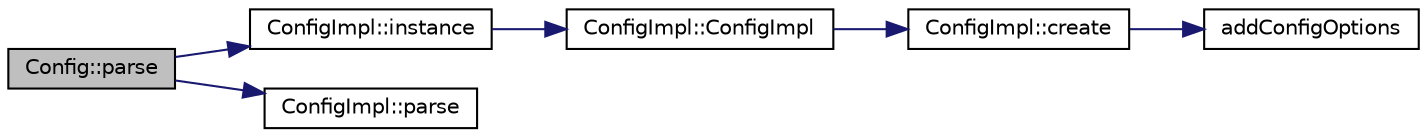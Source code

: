 digraph "Config::parse"
{
 // LATEX_PDF_SIZE
  edge [fontname="Helvetica",fontsize="10",labelfontname="Helvetica",labelfontsize="10"];
  node [fontname="Helvetica",fontsize="10",shape=record];
  rankdir="LR";
  Node1 [label="Config::parse",height=0.2,width=0.4,color="black", fillcolor="grey75", style="filled", fontcolor="black",tooltip=" "];
  Node1 -> Node2 [color="midnightblue",fontsize="10",style="solid",fontname="Helvetica"];
  Node2 [label="ConfigImpl::instance",height=0.2,width=0.4,color="black", fillcolor="white", style="filled",URL="$classConfigImpl.html#a501e98a30e96c9930ac4b1791b80c09a",tooltip=" "];
  Node2 -> Node3 [color="midnightblue",fontsize="10",style="solid",fontname="Helvetica"];
  Node3 [label="ConfigImpl::ConfigImpl",height=0.2,width=0.4,color="black", fillcolor="white", style="filled",URL="$classConfigImpl.html#af661fbf44e03c43d5ae7c3e30ef33a18",tooltip=" "];
  Node3 -> Node4 [color="midnightblue",fontsize="10",style="solid",fontname="Helvetica"];
  Node4 [label="ConfigImpl::create",height=0.2,width=0.4,color="black", fillcolor="white", style="filled",URL="$classConfigImpl.html#a0e1887e271fe89b5f3e2154e344ad4b1",tooltip=" "];
  Node4 -> Node5 [color="midnightblue",fontsize="10",style="solid",fontname="Helvetica"];
  Node5 [label="addConfigOptions",height=0.2,width=0.4,color="black", fillcolor="white", style="filled",URL="$configoptions_8h.html#abc359bc733e3ae3512278e3014d83eb4",tooltip=" "];
  Node1 -> Node6 [color="midnightblue",fontsize="10",style="solid",fontname="Helvetica"];
  Node6 [label="ConfigImpl::parse",height=0.2,width=0.4,color="black", fillcolor="white", style="filled",URL="$classConfigImpl.html#a5d06627b2afb76668e8315613a76b9d3",tooltip=" "];
}
